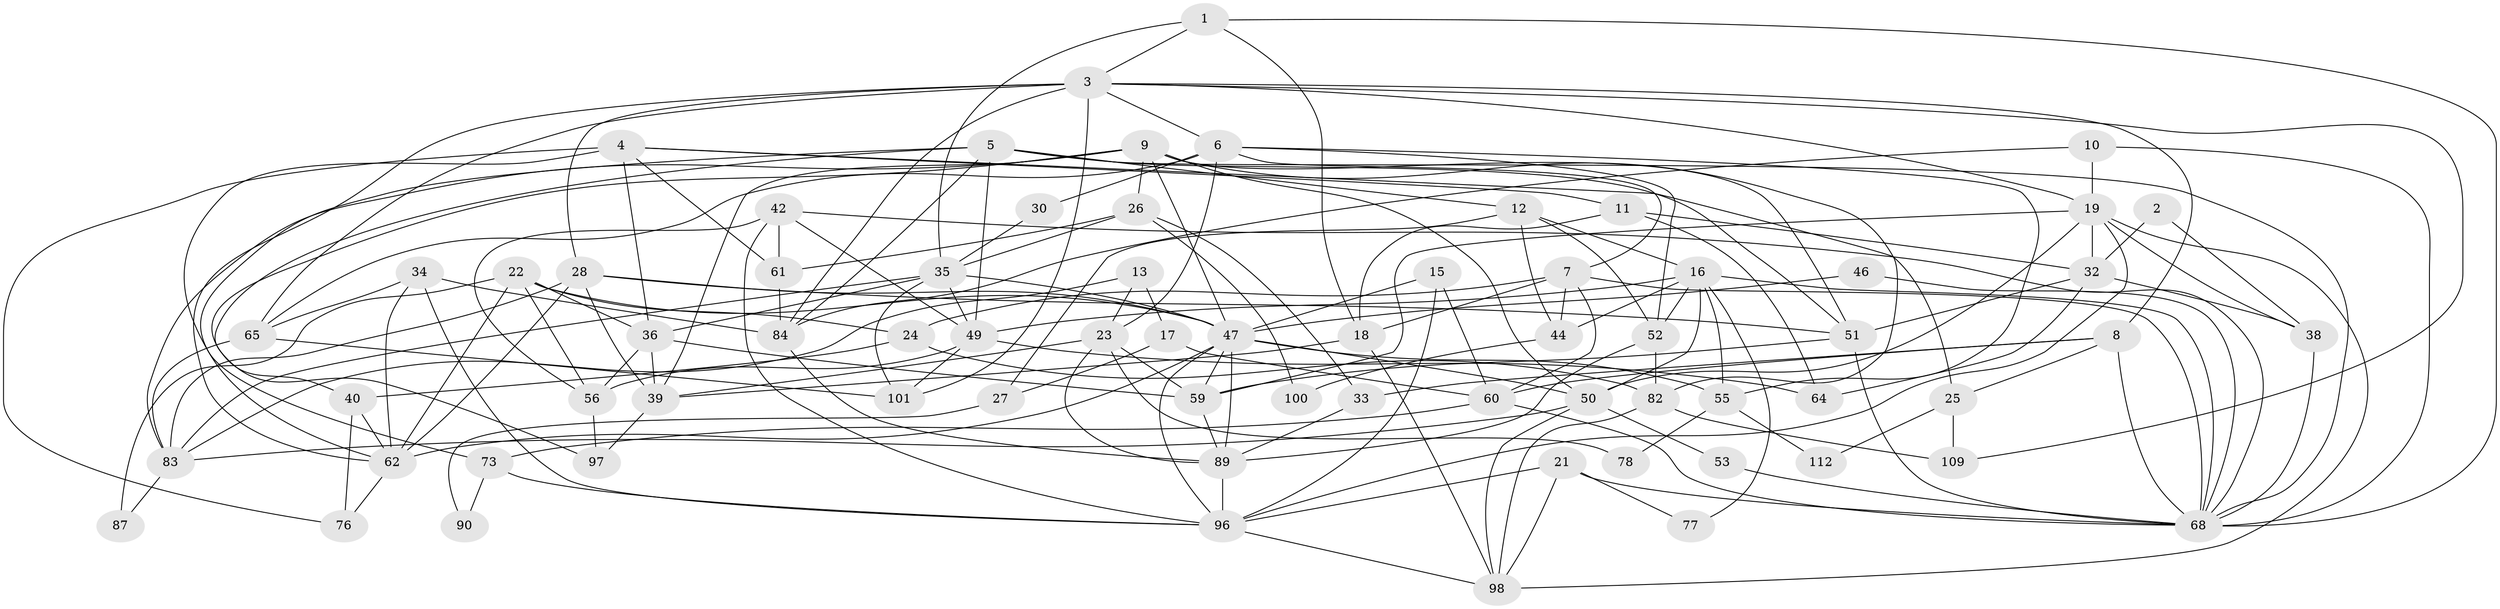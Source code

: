 // Generated by graph-tools (version 1.1) at 2025/52/02/27/25 19:52:08]
// undirected, 70 vertices, 176 edges
graph export_dot {
graph [start="1"]
  node [color=gray90,style=filled];
  1 [super="+110"];
  2;
  3 [super="+45"];
  4 [super="+93"];
  5 [super="+99"];
  6 [super="+91"];
  7 [super="+14"];
  8 [super="+20"];
  9 [super="+48"];
  10;
  11 [super="+43"];
  12 [super="+105"];
  13 [super="+41"];
  15 [super="+31"];
  16 [super="+67"];
  17;
  18 [super="+29"];
  19 [super="+70"];
  21;
  22 [super="+37"];
  23 [super="+85"];
  24;
  25;
  26 [super="+54"];
  27;
  28 [super="+57"];
  30;
  32 [super="+74"];
  33 [super="+92"];
  34;
  35 [super="+69"];
  36 [super="+111"];
  38 [super="+106"];
  39 [super="+63"];
  40 [super="+81"];
  42;
  44;
  46;
  47 [super="+66"];
  49 [super="+108"];
  50 [super="+58"];
  51 [super="+94"];
  52;
  53;
  55 [super="+80"];
  56;
  59 [super="+71"];
  60 [super="+75"];
  61 [super="+102"];
  62 [super="+79"];
  64;
  65 [super="+95"];
  68 [super="+72"];
  73;
  76;
  77;
  78;
  82 [super="+103"];
  83 [super="+86"];
  84 [super="+88"];
  87;
  89 [super="+107"];
  90;
  96 [super="+104"];
  97;
  98;
  100;
  101;
  109;
  112;
  1 -- 18;
  1 -- 68;
  1 -- 3;
  1 -- 35;
  2 -- 32;
  2 -- 38;
  3 -- 101;
  3 -- 62;
  3 -- 65 [weight=2];
  3 -- 6;
  3 -- 8;
  3 -- 109;
  3 -- 28;
  3 -- 19;
  3 -- 84;
  4 -- 73;
  4 -- 76;
  4 -- 11;
  4 -- 25;
  4 -- 61;
  4 -- 36;
  5 -- 84;
  5 -- 97;
  5 -- 49;
  5 -- 51;
  5 -- 68;
  5 -- 12;
  5 -- 62;
  6 -- 23;
  6 -- 30;
  6 -- 52;
  6 -- 65;
  6 -- 7;
  6 -- 55;
  7 -- 24;
  7 -- 68;
  7 -- 18;
  7 -- 44;
  7 -- 60;
  8 -- 68;
  8 -- 25;
  8 -- 60;
  8 -- 33;
  9 -- 83;
  9 -- 39;
  9 -- 26;
  9 -- 47;
  9 -- 50;
  9 -- 51;
  9 -- 82;
  9 -- 40;
  10 -- 84;
  10 -- 68;
  10 -- 19;
  11 -- 32;
  11 -- 64;
  11 -- 18;
  12 -- 52;
  12 -- 27;
  12 -- 44;
  12 -- 16;
  13 -- 23;
  13 -- 17;
  13 -- 83;
  15 -- 47;
  15 -- 96;
  15 -- 60;
  16 -- 52;
  16 -- 44;
  16 -- 55;
  16 -- 49;
  16 -- 68;
  16 -- 77;
  16 -- 50;
  17 -- 60;
  17 -- 27;
  18 -- 39;
  18 -- 98;
  19 -- 96;
  19 -- 32;
  19 -- 98;
  19 -- 59;
  19 -- 38;
  19 -- 50;
  21 -- 96;
  21 -- 77;
  21 -- 98;
  21 -- 68;
  22 -- 56;
  22 -- 24;
  22 -- 87;
  22 -- 62;
  22 -- 47;
  22 -- 36;
  23 -- 39;
  23 -- 59 [weight=2];
  23 -- 89;
  23 -- 78;
  24 -- 40;
  24 -- 82;
  25 -- 109;
  25 -- 112;
  26 -- 61;
  26 -- 33;
  26 -- 100;
  26 -- 35;
  27 -- 90;
  28 -- 62;
  28 -- 47;
  28 -- 83;
  28 -- 51;
  28 -- 39;
  30 -- 35;
  32 -- 64;
  32 -- 38 [weight=2];
  32 -- 51;
  33 -- 89;
  34 -- 62;
  34 -- 96;
  34 -- 65;
  34 -- 84;
  35 -- 83;
  35 -- 101;
  35 -- 49;
  35 -- 47;
  35 -- 36;
  36 -- 59;
  36 -- 39;
  36 -- 56;
  38 -- 68;
  39 -- 97 [weight=2];
  40 -- 76;
  40 -- 62;
  42 -- 68;
  42 -- 56;
  42 -- 96;
  42 -- 49;
  42 -- 61;
  44 -- 100;
  46 -- 47;
  46 -- 68;
  47 -- 55;
  47 -- 59;
  47 -- 96;
  47 -- 62;
  47 -- 89;
  47 -- 50;
  49 -- 101;
  49 -- 56;
  49 -- 64;
  50 -- 98;
  50 -- 83;
  50 -- 53;
  51 -- 68;
  51 -- 59;
  52 -- 82;
  52 -- 89;
  53 -- 68;
  55 -- 112;
  55 -- 78;
  56 -- 97;
  59 -- 89;
  60 -- 73;
  60 -- 68;
  61 -- 84;
  62 -- 76;
  65 -- 83;
  65 -- 101;
  73 -- 96;
  73 -- 90;
  82 -- 109;
  82 -- 98;
  83 -- 87;
  84 -- 89;
  89 -- 96;
  96 -- 98;
}
